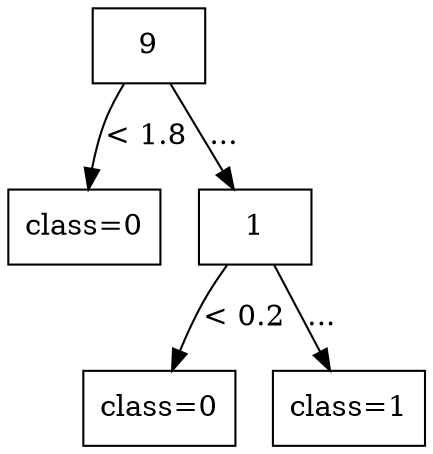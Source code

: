 digraph G {
node [shape=box];

0 [label="9"];

1 [label="class=0"];
2 [label="1"];

0 -> 1 [label="< 1.8"];
0 -> 2 [label="..."];

3 [label="class=0"];
4 [label="class=1"];

2 -> 3 [label="< 0.2"];
2 -> 4 [label="..."];

}